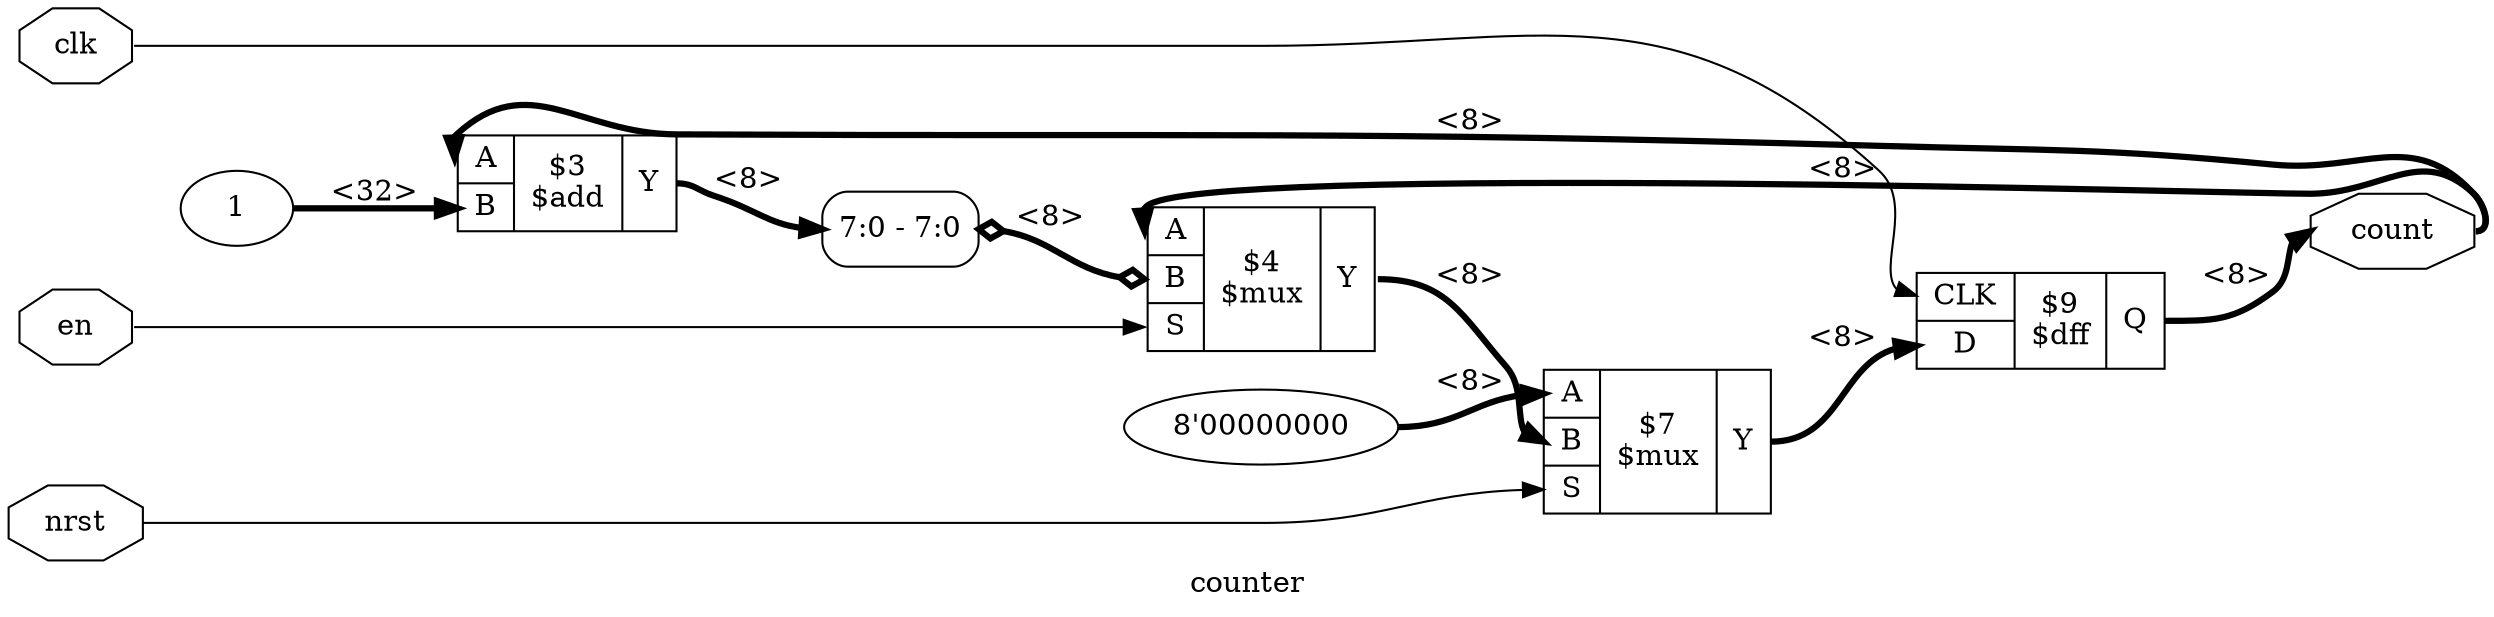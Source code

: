 digraph "counter" {
label="counter";
rankdir="LR";
remincross=true;
n4 [ shape=octagon, label="clk", color="black", fontcolor="black" ];
n5 [ shape=octagon, label="count", color="black", fontcolor="black" ];
n6 [ shape=octagon, label="en", color="black", fontcolor="black" ];
n7 [ shape=octagon, label="nrst", color="black", fontcolor="black" ];
{ rank="source"; n4; n6; n7;}
{ rank="sink"; n5;}
v0 [ label="1" ];
c11 [ shape=record, label="{{<p8> A|<p9> B}|$3\n$add|{<p10> Y}}" ];
c15 [ shape=record, label="{{<p12> CLK|<p13> D}|$9\n$dff|{<p14> Q}}" ];
c17 [ shape=record, label="{{<p8> A|<p9> B|<p16> S}|$4\n$mux|{<p10> Y}}" ];
x1 [ shape=record, style=rounded, label="<s0> 7:0 - 7:0 " ];
x1:e -> c17:p9:w [arrowhead=odiamond, arrowtail=odiamond, dir=both, color="black", style="setlinewidth(3)", label="<8>"];
v2 [ label="8'00000000" ];
c18 [ shape=record, label="{{<p8> A|<p9> B|<p16> S}|$7\n$mux|{<p10> Y}}" ];
c18:p10:e -> c15:p13:w [color="black", style="setlinewidth(3)", label="<8>"];
c11:p10:e -> x1:s0:w [color="black", style="setlinewidth(3)", label="<8>"];
c17:p10:e -> c18:p9:w [color="black", style="setlinewidth(3)", label="<8>"];
n4:e -> c15:p12:w [color="black", label=""];
c15:p14:e -> n5:w [color="black", style="setlinewidth(3)", label="<8>"];
n5:e -> c11:p8:w [color="black", style="setlinewidth(3)", label="<8>"];
n5:e -> c17:p8:w [color="black", style="setlinewidth(3)", label="<8>"];
n6:e -> c17:p16:w [color="black", label=""];
n7:e -> c18:p16:w [color="black", label=""];
v0:e -> c11:p9:w [color="black", style="setlinewidth(3)", label="<32>"];
v2:e -> c18:p8:w [color="black", style="setlinewidth(3)", label="<8>"];
}
